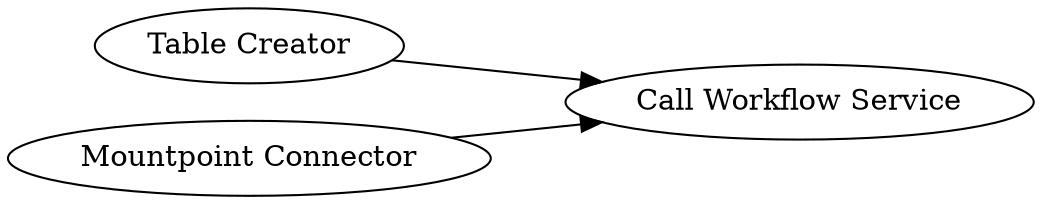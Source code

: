 digraph {
	1 [label="Table Creator"]
	2 [label="Call Workflow Service"]
	3 [label="Mountpoint Connector"]
	1 -> 2
	3 -> 2
	rankdir=LR
}
